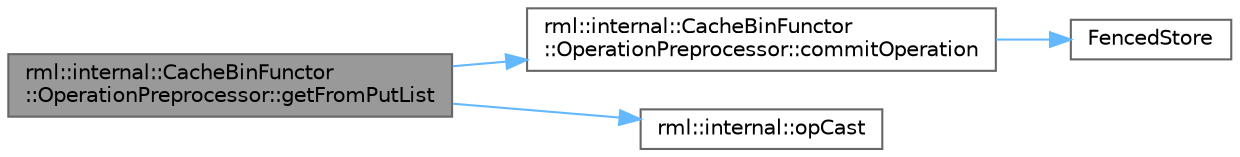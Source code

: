 digraph "rml::internal::CacheBinFunctor::OperationPreprocessor::getFromPutList"
{
 // LATEX_PDF_SIZE
  bgcolor="transparent";
  edge [fontname=Helvetica,fontsize=10,labelfontname=Helvetica,labelfontsize=10];
  node [fontname=Helvetica,fontsize=10,shape=box,height=0.2,width=0.4];
  rankdir="LR";
  Node1 [id="Node000001",label="rml::internal::CacheBinFunctor\l::OperationPreprocessor::getFromPutList",height=0.2,width=0.4,color="gray40", fillcolor="grey60", style="filled", fontcolor="black",tooltip=" "];
  Node1 -> Node2 [id="edge1_Node000001_Node000002",color="steelblue1",style="solid",tooltip=" "];
  Node2 [id="Node000002",label="rml::internal::CacheBinFunctor\l::OperationPreprocessor::commitOperation",height=0.2,width=0.4,color="grey40", fillcolor="white", style="filled",URL="$classrml_1_1internal_1_1_cache_bin_functor_1_1_operation_preprocessor.html#a690f5e4d50f8a091ae8401c755a43201",tooltip=" "];
  Node2 -> Node3 [id="edge2_Node000002_Node000003",color="steelblue1",style="solid",tooltip=" "];
  Node3 [id="Node000003",label="FencedStore",height=0.2,width=0.4,color="grey40", fillcolor="white", style="filled",URL="$_synchronize_8h.html#a19886ee3899c0a2435ea9840116ea325",tooltip=" "];
  Node1 -> Node4 [id="edge3_Node000001_Node000004",color="steelblue1",style="solid",tooltip=" "];
  Node4 [id="Node000004",label="rml::internal::opCast",height=0.2,width=0.4,color="grey40", fillcolor="white", style="filled",URL="$namespacerml_1_1internal.html#a3b44672eb667dbaebd9c9bb4ed8f50ab",tooltip=" "];
}
